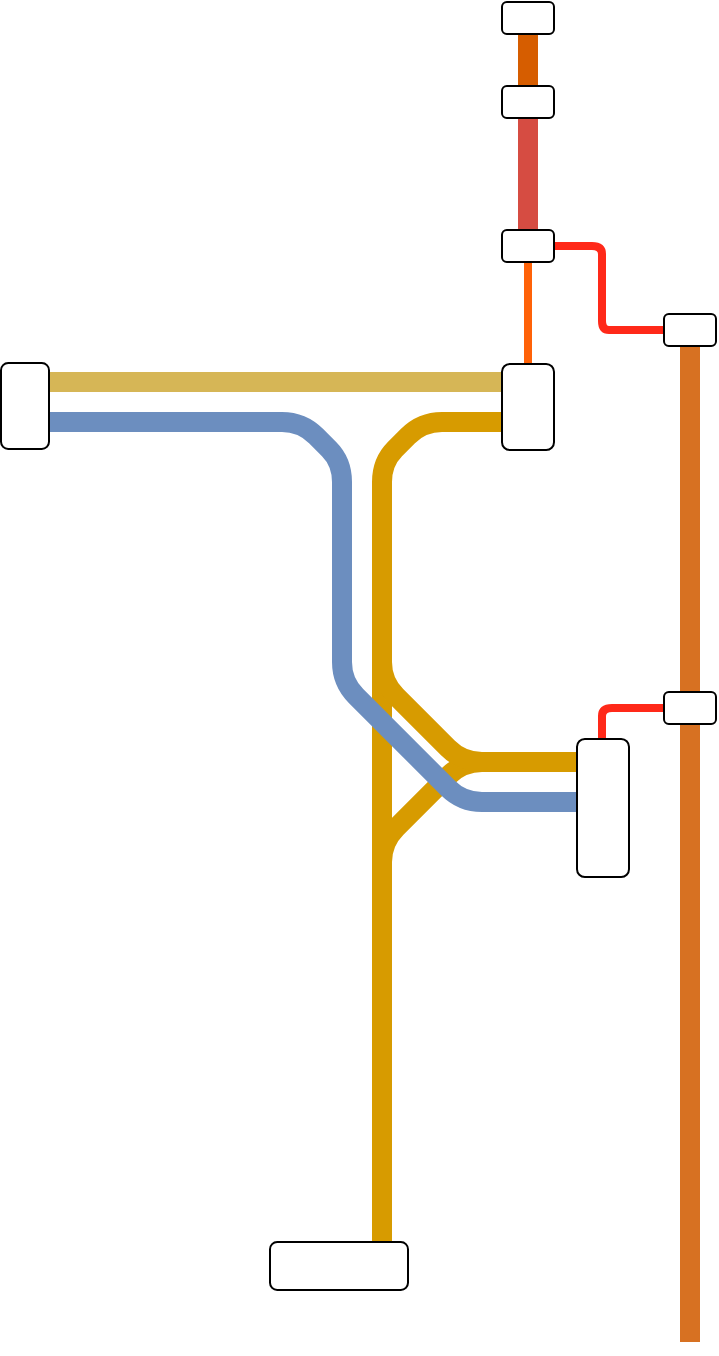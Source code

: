 <mxfile version="24.1.0" type="github">
  <diagram name="Page-1" id="5QORuFMQOnyS7oN0RUPV">
    <mxGraphModel dx="1434" dy="782" grid="1" gridSize="10" guides="1" tooltips="1" connect="1" arrows="1" fold="1" page="1" pageScale="1" pageWidth="4681" pageHeight="3300" background="#FFFFFF" math="0" shadow="0">
      <root>
        <mxCell id="0" />
        <mxCell id="1" parent="0" />
        <mxCell id="F50utUTEcR48LrzfhvM4-14" value="" style="endArrow=none;html=1;rounded=0;strokeWidth=4;strokeColor=#FF2919;curved=1;" edge="1" parent="1">
          <mxGeometry width="50" height="50" relative="1" as="geometry">
            <mxPoint x="460" y="480" as="sourcePoint" />
            <mxPoint x="492" y="463" as="targetPoint" />
            <Array as="points">
              <mxPoint x="460" y="471" />
              <mxPoint x="460" y="463" />
              <mxPoint x="470" y="463" />
            </Array>
          </mxGeometry>
        </mxCell>
        <mxCell id="F50utUTEcR48LrzfhvM4-12" value="" style="endArrow=none;html=1;rounded=1;strokeWidth=10;fillColor=#fff2cc;strokeColor=#D65D00;curved=0;" edge="1" parent="1">
          <mxGeometry width="50" height="50" relative="1" as="geometry">
            <mxPoint x="423" y="162" as="sourcePoint" />
            <mxPoint x="423" y="117" as="targetPoint" />
            <Array as="points" />
          </mxGeometry>
        </mxCell>
        <mxCell id="F50utUTEcR48LrzfhvM4-9" value="" style="endArrow=none;html=1;rounded=1;strokeWidth=10;fillColor=#fff2cc;strokeColor=#D64C42;curved=0;" edge="1" parent="1">
          <mxGeometry width="50" height="50" relative="1" as="geometry">
            <mxPoint x="423" y="225" as="sourcePoint" />
            <mxPoint x="423" y="167" as="targetPoint" />
            <Array as="points" />
          </mxGeometry>
        </mxCell>
        <mxCell id="F50utUTEcR48LrzfhvM4-7" value="" style="endArrow=none;html=1;rounded=0;strokeWidth=4;strokeColor=#FF2919;curved=1;" edge="1" parent="1">
          <mxGeometry width="50" height="50" relative="1" as="geometry">
            <mxPoint x="491" y="274" as="sourcePoint" />
            <mxPoint x="432" y="232" as="targetPoint" />
            <Array as="points">
              <mxPoint x="467" y="274" />
              <mxPoint x="460" y="274" />
              <mxPoint x="460" y="265" />
              <mxPoint x="460" y="240" />
              <mxPoint x="460" y="232" />
              <mxPoint x="450" y="232" />
            </Array>
          </mxGeometry>
        </mxCell>
        <mxCell id="F50utUTEcR48LrzfhvM4-2" value="" style="endArrow=none;html=1;rounded=0;strokeWidth=4;strokeColor=#FF6208;" edge="1" parent="1">
          <mxGeometry width="50" height="50" relative="1" as="geometry">
            <mxPoint x="423" y="291" as="sourcePoint" />
            <mxPoint x="423" y="237" as="targetPoint" />
          </mxGeometry>
        </mxCell>
        <mxCell id="Hsu7Jg_zMOlTZOSdq1YD-21" value="" style="endArrow=none;html=1;rounded=1;strokeWidth=10;fillColor=#dae8fc;strokeColor=#6c8ebf;curved=0;" parent="1" edge="1">
          <mxGeometry width="50" height="50" relative="1" as="geometry">
            <mxPoint x="180" y="320" as="sourcePoint" />
            <mxPoint x="330" y="430" as="targetPoint" />
            <Array as="points">
              <mxPoint x="310" y="320" />
              <mxPoint x="330" y="340" />
            </Array>
          </mxGeometry>
        </mxCell>
        <mxCell id="Hsu7Jg_zMOlTZOSdq1YD-7" value="" style="endArrow=none;html=1;rounded=1;strokeWidth=10;fillColor=#ffe6cc;strokeColor=#d79b00;curved=0;endFill=0;startArrow=none;startFill=0;" parent="1" edge="1">
          <mxGeometry width="50" height="50" relative="1" as="geometry">
            <mxPoint x="430" y="490" as="sourcePoint" />
            <mxPoint x="350" y="580" as="targetPoint" />
            <Array as="points">
              <mxPoint x="390" y="490" />
              <mxPoint x="350" y="530" />
            </Array>
          </mxGeometry>
        </mxCell>
        <mxCell id="Hsu7Jg_zMOlTZOSdq1YD-8" value="" style="endArrow=none;html=1;rounded=1;strokeWidth=10;fillColor=#ffe6cc;strokeColor=#d79b00;curved=0;" parent="1" edge="1">
          <mxGeometry width="50" height="50" relative="1" as="geometry">
            <mxPoint x="410" y="320" as="sourcePoint" />
            <mxPoint x="350" y="730" as="targetPoint" />
            <Array as="points">
              <mxPoint x="370" y="320" />
              <mxPoint x="350" y="340" />
            </Array>
          </mxGeometry>
        </mxCell>
        <mxCell id="Hsu7Jg_zMOlTZOSdq1YD-20" value="" style="endArrow=none;html=1;rounded=1;strokeWidth=10;fillColor=#dae8fc;strokeColor=#6c8ebf;curved=0;" parent="1" edge="1">
          <mxGeometry width="50" height="50" relative="1" as="geometry">
            <mxPoint x="330" y="410" as="sourcePoint" />
            <mxPoint x="450" y="510" as="targetPoint" />
            <Array as="points">
              <mxPoint x="330" y="450" />
              <mxPoint x="390" y="510" />
            </Array>
          </mxGeometry>
        </mxCell>
        <mxCell id="Hsu7Jg_zMOlTZOSdq1YD-4" value="" style="endArrow=none;html=1;rounded=1;strokeWidth=10;fillColor=#ffe6cc;strokeColor=#d79b00;curved=0;" parent="1" edge="1">
          <mxGeometry width="50" height="50" relative="1" as="geometry">
            <mxPoint x="350" y="390" as="sourcePoint" />
            <mxPoint x="450" y="490" as="targetPoint" />
            <Array as="points">
              <mxPoint x="350" y="450" />
              <mxPoint x="390" y="490" />
            </Array>
          </mxGeometry>
        </mxCell>
        <mxCell id="Hsu7Jg_zMOlTZOSdq1YD-9" value="" style="endArrow=none;html=1;rounded=1;strokeWidth=10;fillColor=#fff2cc;strokeColor=#d6b656;curved=0;" parent="1" edge="1">
          <mxGeometry width="50" height="50" relative="1" as="geometry">
            <mxPoint x="410" y="300" as="sourcePoint" />
            <mxPoint x="180" y="300" as="targetPoint" />
            <Array as="points">
              <mxPoint x="310" y="300" />
            </Array>
          </mxGeometry>
        </mxCell>
        <mxCell id="Hsu7Jg_zMOlTZOSdq1YD-10" value="" style="rounded=1;whiteSpace=wrap;html=1;rotation=90;" parent="1" vertex="1">
          <mxGeometry x="150" y="300" width="43" height="24" as="geometry" />
        </mxCell>
        <mxCell id="Hsu7Jg_zMOlTZOSdq1YD-3" value="" style="rounded=1;whiteSpace=wrap;html=1;rotation=0;direction=south;" parent="1" vertex="1">
          <mxGeometry x="410" y="291" width="26" height="43" as="geometry" />
        </mxCell>
        <mxCell id="Hsu7Jg_zMOlTZOSdq1YD-13" value="" style="rounded=1;whiteSpace=wrap;html=1;rotation=0;" parent="1" vertex="1">
          <mxGeometry x="294" y="730" width="69" height="24" as="geometry" />
        </mxCell>
        <mxCell id="Hsu7Jg_zMOlTZOSdq1YD-5" value="" style="rounded=1;whiteSpace=wrap;html=1;rotation=90;" parent="1" vertex="1">
          <mxGeometry x="426" y="500" width="69" height="26" as="geometry" />
        </mxCell>
        <mxCell id="Hsu7Jg_zMOlTZOSdq1YD-17" value="" style="endArrow=none;html=1;rounded=1;strokeWidth=10;fillColor=#ffe6cc;strokeColor=#D77122;curved=0;" parent="1" edge="1">
          <mxGeometry width="50" height="50" relative="1" as="geometry">
            <mxPoint x="504" y="280" as="sourcePoint" />
            <mxPoint x="504" y="780" as="targetPoint" />
            <Array as="points" />
          </mxGeometry>
        </mxCell>
        <mxCell id="Hsu7Jg_zMOlTZOSdq1YD-14" value="" style="rounded=1;whiteSpace=wrap;html=1;rotation=90;" parent="1" vertex="1">
          <mxGeometry x="496" y="450" width="16" height="26" as="geometry" />
        </mxCell>
        <mxCell id="Hsu7Jg_zMOlTZOSdq1YD-19" value="" style="rounded=1;whiteSpace=wrap;html=1;rotation=90;" parent="1" vertex="1">
          <mxGeometry x="496" y="261" width="16" height="26" as="geometry" />
        </mxCell>
        <mxCell id="F50utUTEcR48LrzfhvM4-6" value="" style="rounded=1;whiteSpace=wrap;html=1;rotation=90;" vertex="1" parent="1">
          <mxGeometry x="415" y="219" width="16" height="26" as="geometry" />
        </mxCell>
        <mxCell id="F50utUTEcR48LrzfhvM4-10" value="" style="rounded=1;whiteSpace=wrap;html=1;rotation=90;" vertex="1" parent="1">
          <mxGeometry x="415" y="105" width="16" height="26" as="geometry" />
        </mxCell>
        <mxCell id="F50utUTEcR48LrzfhvM4-13" value="" style="rounded=1;whiteSpace=wrap;html=1;rotation=90;" vertex="1" parent="1">
          <mxGeometry x="415" y="147" width="16" height="26" as="geometry" />
        </mxCell>
      </root>
    </mxGraphModel>
  </diagram>
</mxfile>
